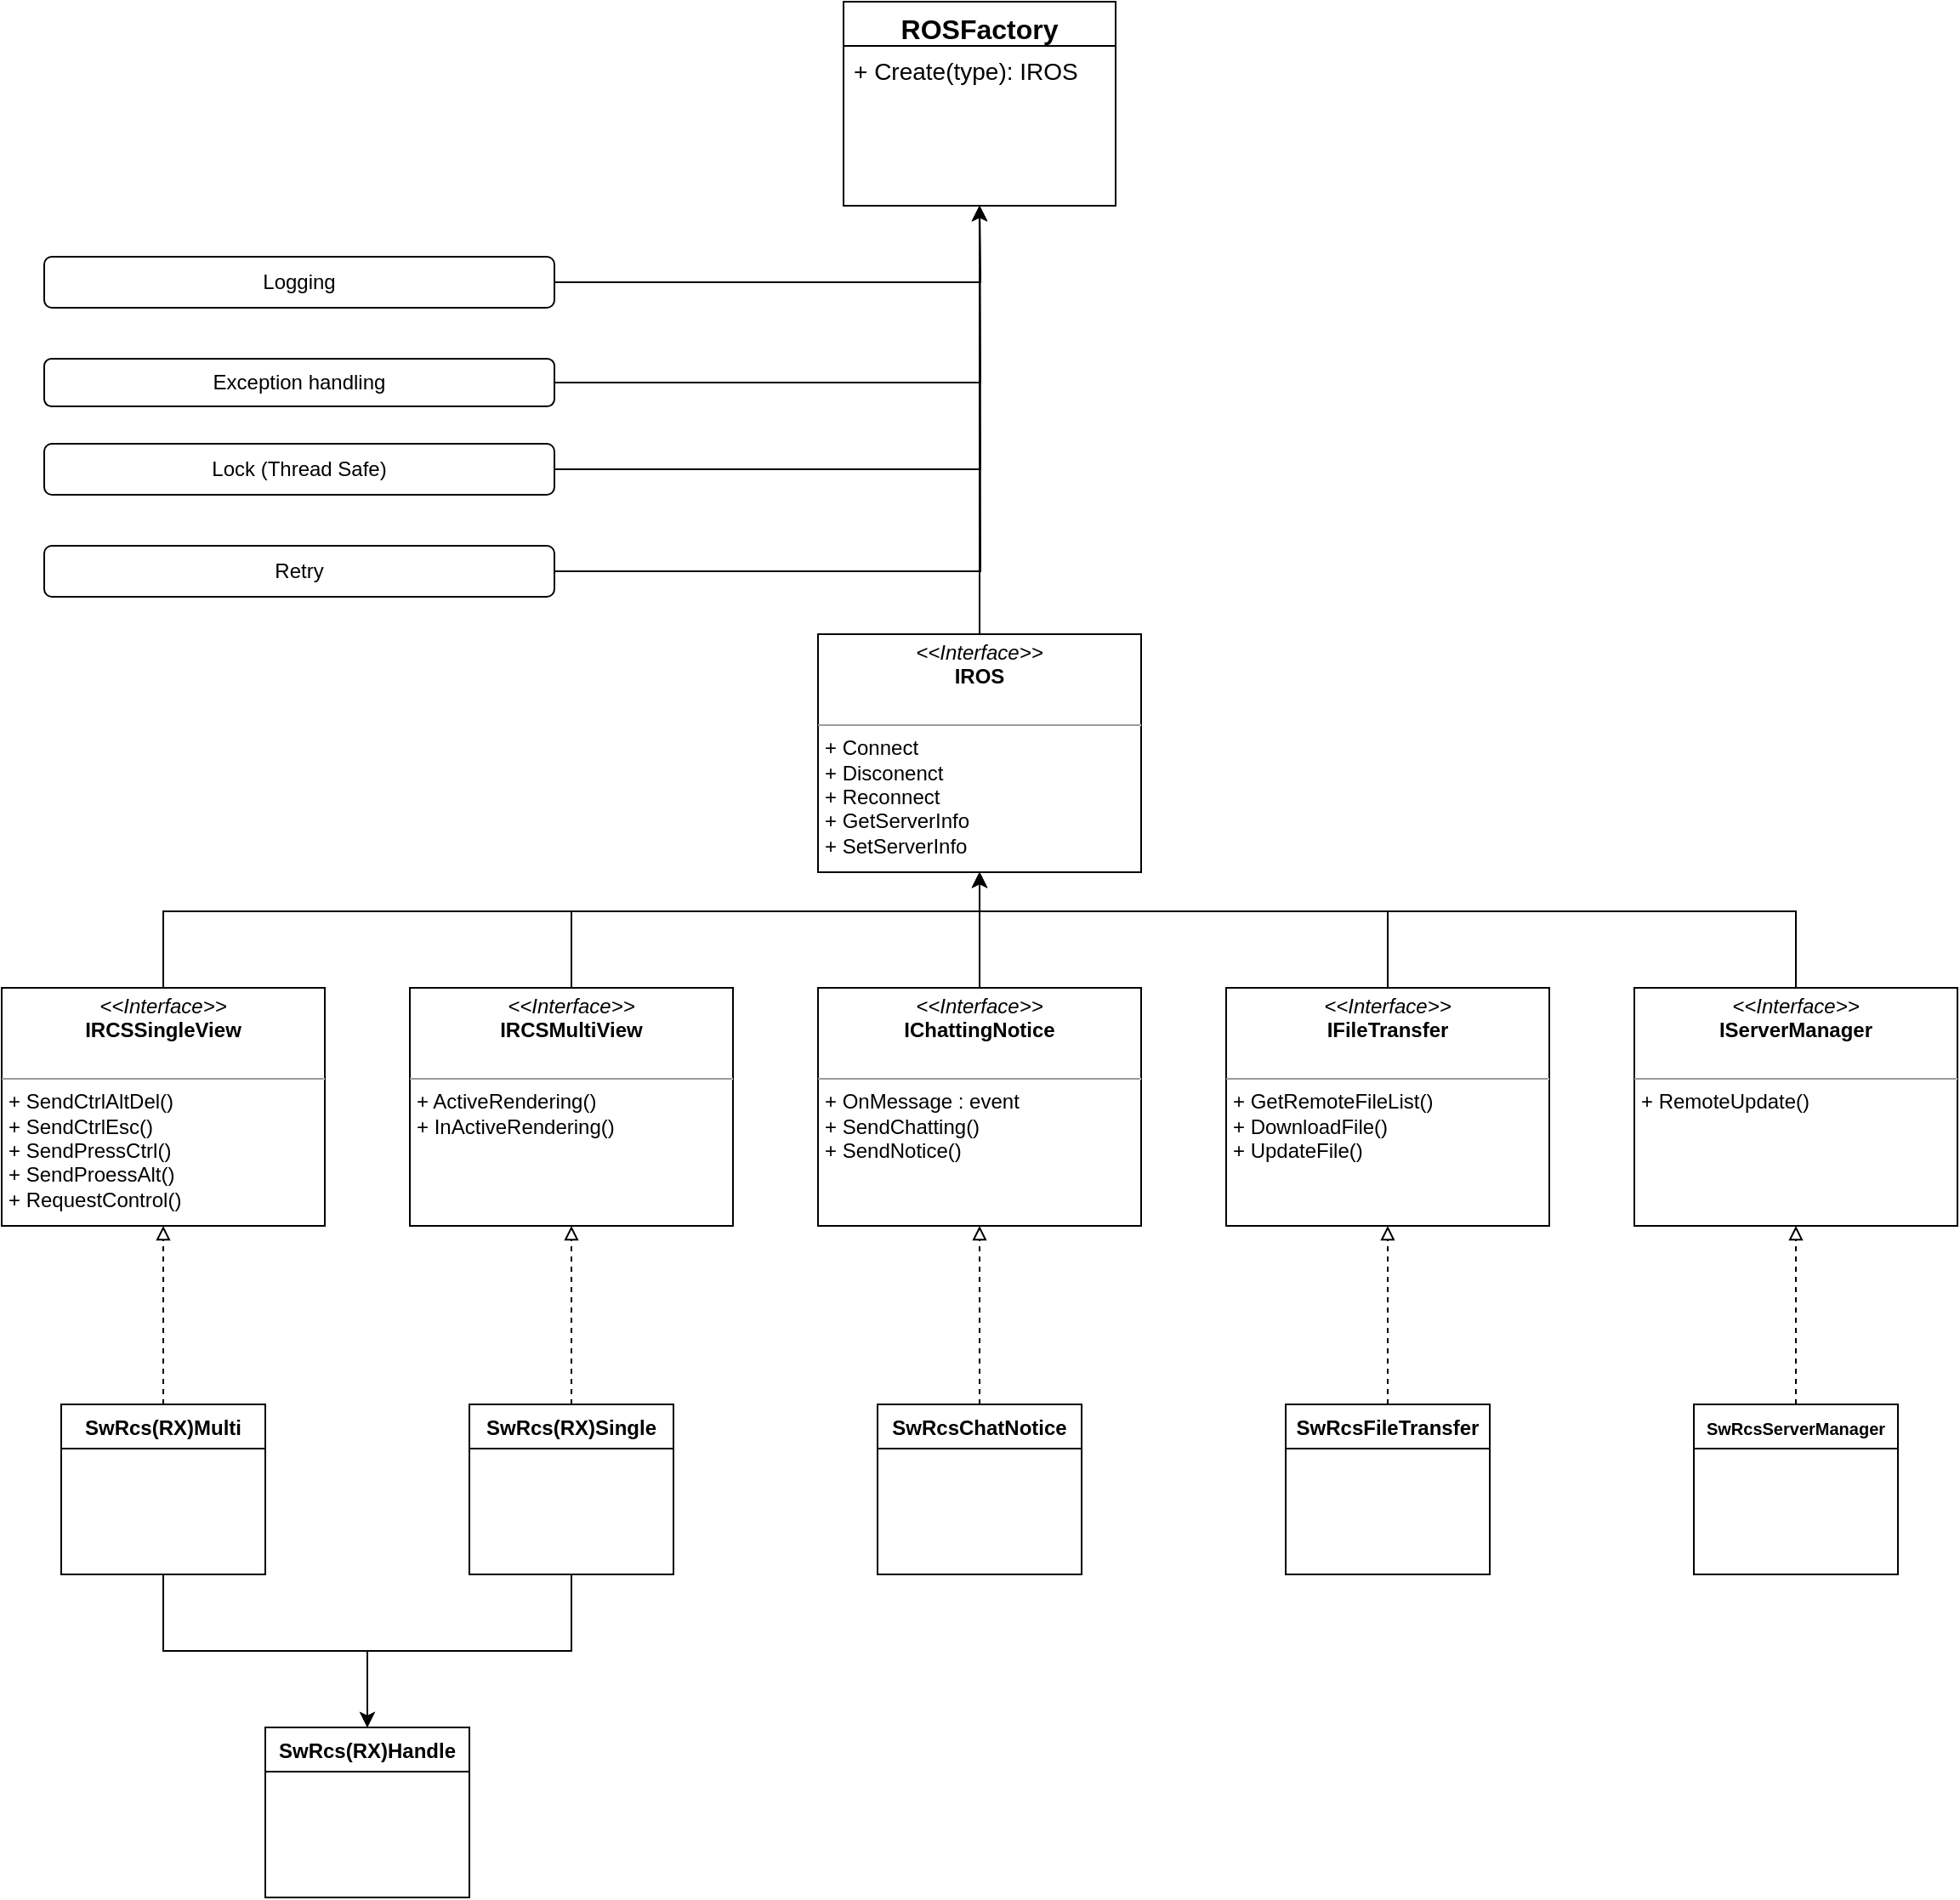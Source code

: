 <mxfile version="24.7.3" type="github">
  <diagram name="Page-1" id="c4acf3e9-155e-7222-9cf6-157b1a14988f">
    <mxGraphModel dx="2359" dy="785" grid="1" gridSize="10" guides="1" tooltips="1" connect="1" arrows="1" fold="1" page="1" pageScale="1" pageWidth="850" pageHeight="1100" background="none" math="0" shadow="0">
      <root>
        <mxCell id="0" />
        <mxCell id="1" parent="0" />
        <mxCell id="lRpp7das8P99_BeM9evT-77" style="edgeStyle=orthogonalEdgeStyle;rounded=0;orthogonalLoop=1;jettySize=auto;html=1;entryX=0.5;entryY=1;entryDx=0;entryDy=0;" edge="1" parent="1" source="5d2195bd80daf111-18">
          <mxGeometry relative="1" as="geometry">
            <mxPoint y="170" as="targetPoint" />
          </mxGeometry>
        </mxCell>
        <mxCell id="5d2195bd80daf111-18" value="&lt;p style=&quot;margin:0px;margin-top:4px;text-align:center;&quot;&gt;&lt;i&gt;&amp;lt;&amp;lt;Interface&amp;gt;&amp;gt;&lt;/i&gt;&lt;br&gt;&lt;b&gt;IROS&lt;/b&gt;&lt;/p&gt;&lt;p style=&quot;margin:0px;margin-left:4px;&quot;&gt;&lt;br&gt;&lt;/p&gt;&lt;hr size=&quot;1&quot;&gt;&lt;p style=&quot;margin:0px;margin-left:4px;&quot;&gt;+ Connect&lt;/p&gt;&lt;p style=&quot;margin:0px;margin-left:4px;&quot;&gt;+ Disconenct&lt;/p&gt;&lt;p style=&quot;margin:0px;margin-left:4px;&quot;&gt;+ Reconnect&lt;/p&gt;&lt;p style=&quot;margin:0px;margin-left:4px;&quot;&gt;+ GetServerInfo&lt;/p&gt;&lt;p style=&quot;margin:0px;margin-left:4px;&quot;&gt;+ SetServerInfo&lt;/p&gt;" style="verticalAlign=top;align=left;overflow=fill;fontSize=12;fontFamily=Helvetica;html=1;rounded=0;shadow=0;comic=0;labelBackgroundColor=none;strokeWidth=1" parent="1" vertex="1">
          <mxGeometry x="-95" y="422" width="190" height="140" as="geometry" />
        </mxCell>
        <mxCell id="lRpp7das8P99_BeM9evT-51" style="edgeStyle=orthogonalEdgeStyle;rounded=0;orthogonalLoop=1;jettySize=auto;html=1;entryX=0.5;entryY=1;entryDx=0;entryDy=0;" edge="1" parent="1" source="lRpp7das8P99_BeM9evT-1" target="5d2195bd80daf111-18">
          <mxGeometry relative="1" as="geometry">
            <Array as="points">
              <mxPoint x="-480" y="585" />
              <mxPoint y="585" />
            </Array>
          </mxGeometry>
        </mxCell>
        <mxCell id="lRpp7das8P99_BeM9evT-1" value="&lt;p style=&quot;margin:0px;margin-top:4px;text-align:center;&quot;&gt;&lt;i&gt;&amp;lt;&amp;lt;Interface&amp;gt;&amp;gt;&lt;/i&gt;&lt;br&gt;&lt;b&gt;IRCSSingleView&lt;/b&gt;&lt;/p&gt;&lt;p style=&quot;margin:0px;margin-left:4px;&quot;&gt;&lt;br&gt;&lt;/p&gt;&lt;hr size=&quot;1&quot;&gt;&lt;p style=&quot;margin:0px;margin-left:4px;&quot;&gt;+ SendCtrlAltDel()&lt;/p&gt;&lt;p style=&quot;margin:0px;margin-left:4px;&quot;&gt;+ SendCtrlEsc()&lt;/p&gt;&lt;p style=&quot;margin:0px;margin-left:4px;&quot;&gt;+ SendPressCtrl()&lt;/p&gt;&lt;p style=&quot;margin:0px;margin-left:4px;&quot;&gt;+ SendProessAlt()&lt;/p&gt;&lt;p style=&quot;margin:0px;margin-left:4px;&quot;&gt;+ RequestControl()&lt;/p&gt;" style="verticalAlign=top;align=left;overflow=fill;fontSize=12;fontFamily=Helvetica;html=1;rounded=0;shadow=0;comic=0;labelBackgroundColor=none;strokeWidth=1" vertex="1" parent="1">
          <mxGeometry x="-575" y="630" width="190" height="140" as="geometry" />
        </mxCell>
        <mxCell id="lRpp7das8P99_BeM9evT-52" style="edgeStyle=orthogonalEdgeStyle;rounded=0;orthogonalLoop=1;jettySize=auto;html=1;entryX=0.5;entryY=1;entryDx=0;entryDy=0;" edge="1" parent="1" source="lRpp7das8P99_BeM9evT-4" target="5d2195bd80daf111-18">
          <mxGeometry relative="1" as="geometry">
            <Array as="points">
              <mxPoint x="-240" y="585" />
              <mxPoint y="585" />
            </Array>
          </mxGeometry>
        </mxCell>
        <mxCell id="lRpp7das8P99_BeM9evT-4" value="&lt;p style=&quot;margin:0px;margin-top:4px;text-align:center;&quot;&gt;&lt;i&gt;&amp;lt;&amp;lt;Interface&amp;gt;&amp;gt;&lt;/i&gt;&lt;br&gt;&lt;b&gt;IRCSMultiView&lt;/b&gt;&lt;/p&gt;&lt;p style=&quot;margin:0px;margin-left:4px;&quot;&gt;&lt;br&gt;&lt;/p&gt;&lt;hr size=&quot;1&quot;&gt;&lt;p style=&quot;margin:0px;margin-left:4px;&quot;&gt;+ ActiveRendering()&lt;/p&gt;&lt;p style=&quot;margin:0px;margin-left:4px;&quot;&gt;+ InActiveRendering()&lt;/p&gt;" style="verticalAlign=top;align=left;overflow=fill;fontSize=12;fontFamily=Helvetica;html=1;rounded=0;shadow=0;comic=0;labelBackgroundColor=none;strokeWidth=1" vertex="1" parent="1">
          <mxGeometry x="-335" y="630" width="190" height="140" as="geometry" />
        </mxCell>
        <mxCell id="lRpp7das8P99_BeM9evT-53" style="edgeStyle=orthogonalEdgeStyle;rounded=0;orthogonalLoop=1;jettySize=auto;html=1;entryX=0.5;entryY=1;entryDx=0;entryDy=0;" edge="1" parent="1" source="lRpp7das8P99_BeM9evT-6" target="5d2195bd80daf111-18">
          <mxGeometry relative="1" as="geometry" />
        </mxCell>
        <mxCell id="lRpp7das8P99_BeM9evT-6" value="&lt;p style=&quot;margin:0px;margin-top:4px;text-align:center;&quot;&gt;&lt;i&gt;&amp;lt;&amp;lt;Interface&amp;gt;&amp;gt;&lt;/i&gt;&lt;br&gt;&lt;b&gt;IChattingNotice&lt;/b&gt;&lt;/p&gt;&lt;p style=&quot;margin:0px;margin-left:4px;&quot;&gt;&lt;br&gt;&lt;/p&gt;&lt;hr size=&quot;1&quot;&gt;&lt;p style=&quot;margin:0px;margin-left:4px;&quot;&gt;+ OnMessage : event&lt;/p&gt;&lt;p style=&quot;margin:0px;margin-left:4px;&quot;&gt;+ SendChatting()&lt;/p&gt;&lt;p style=&quot;margin:0px;margin-left:4px;&quot;&gt;+ SendNotice()&lt;/p&gt;" style="verticalAlign=top;align=left;overflow=fill;fontSize=12;fontFamily=Helvetica;html=1;rounded=0;shadow=0;comic=0;labelBackgroundColor=none;strokeWidth=1" vertex="1" parent="1">
          <mxGeometry x="-95" y="630" width="190" height="140" as="geometry" />
        </mxCell>
        <mxCell id="lRpp7das8P99_BeM9evT-54" style="edgeStyle=orthogonalEdgeStyle;rounded=0;orthogonalLoop=1;jettySize=auto;html=1;" edge="1" parent="1" source="lRpp7das8P99_BeM9evT-8" target="5d2195bd80daf111-18">
          <mxGeometry relative="1" as="geometry">
            <Array as="points">
              <mxPoint x="240" y="585" />
              <mxPoint y="585" />
            </Array>
          </mxGeometry>
        </mxCell>
        <mxCell id="lRpp7das8P99_BeM9evT-8" value="&lt;p style=&quot;margin:0px;margin-top:4px;text-align:center;&quot;&gt;&lt;i&gt;&amp;lt;&amp;lt;Interface&amp;gt;&amp;gt;&lt;/i&gt;&lt;br&gt;&lt;b&gt;IFileTransfer&lt;/b&gt;&lt;/p&gt;&lt;p style=&quot;margin:0px;margin-left:4px;&quot;&gt;&lt;br&gt;&lt;/p&gt;&lt;hr size=&quot;1&quot;&gt;&lt;p style=&quot;margin:0px;margin-left:4px;&quot;&gt;+ GetRemoteFileList()&lt;/p&gt;&lt;p style=&quot;margin:0px;margin-left:4px;&quot;&gt;+ DownloadFile()&lt;/p&gt;&lt;p style=&quot;margin:0px;margin-left:4px;&quot;&gt;+ UpdateFile()&lt;/p&gt;" style="verticalAlign=top;align=left;overflow=fill;fontSize=12;fontFamily=Helvetica;html=1;rounded=0;shadow=0;comic=0;labelBackgroundColor=none;strokeWidth=1" vertex="1" parent="1">
          <mxGeometry x="145" y="630" width="190" height="140" as="geometry" />
        </mxCell>
        <mxCell id="lRpp7das8P99_BeM9evT-55" style="edgeStyle=orthogonalEdgeStyle;rounded=0;orthogonalLoop=1;jettySize=auto;html=1;" edge="1" parent="1" source="lRpp7das8P99_BeM9evT-10" target="5d2195bd80daf111-18">
          <mxGeometry relative="1" as="geometry">
            <Array as="points">
              <mxPoint x="480" y="585" />
              <mxPoint y="585" />
            </Array>
          </mxGeometry>
        </mxCell>
        <mxCell id="lRpp7das8P99_BeM9evT-10" value="&lt;p style=&quot;margin:0px;margin-top:4px;text-align:center;&quot;&gt;&lt;i&gt;&amp;lt;&amp;lt;Interface&amp;gt;&amp;gt;&lt;/i&gt;&lt;br&gt;&lt;b&gt;IServerManager&lt;/b&gt;&lt;/p&gt;&lt;p style=&quot;margin:0px;margin-left:4px;&quot;&gt;&lt;br&gt;&lt;/p&gt;&lt;hr size=&quot;1&quot;&gt;&lt;p style=&quot;margin:0px;margin-left:4px;&quot;&gt;+ RemoteUpdate()&lt;/p&gt;" style="verticalAlign=top;align=left;overflow=fill;fontSize=12;fontFamily=Helvetica;html=1;rounded=0;shadow=0;comic=0;labelBackgroundColor=none;strokeWidth=1" vertex="1" parent="1">
          <mxGeometry x="385" y="630" width="190" height="140" as="geometry" />
        </mxCell>
        <mxCell id="lRpp7das8P99_BeM9evT-31" value="SwRcs(RX)Handle" style="swimlane;fontStyle=1;align=center;verticalAlign=top;childLayout=stackLayout;horizontal=1;startSize=26;horizontalStack=0;resizeParent=1;resizeParentMax=0;resizeLast=0;collapsible=1;marginBottom=0;whiteSpace=wrap;html=1;" vertex="1" parent="1">
          <mxGeometry x="-420" y="1065" width="120" height="100" as="geometry" />
        </mxCell>
        <mxCell id="lRpp7das8P99_BeM9evT-45" style="edgeStyle=orthogonalEdgeStyle;rounded=0;orthogonalLoop=1;jettySize=auto;html=1;dashed=1;endArrow=block;endFill=0;" edge="1" parent="1" source="lRpp7das8P99_BeM9evT-42" target="lRpp7das8P99_BeM9evT-1">
          <mxGeometry relative="1" as="geometry" />
        </mxCell>
        <mxCell id="lRpp7das8P99_BeM9evT-57" style="edgeStyle=orthogonalEdgeStyle;rounded=0;orthogonalLoop=1;jettySize=auto;html=1;entryX=0.5;entryY=0;entryDx=0;entryDy=0;" edge="1" parent="1" source="lRpp7das8P99_BeM9evT-42" target="lRpp7das8P99_BeM9evT-31">
          <mxGeometry relative="1" as="geometry" />
        </mxCell>
        <mxCell id="lRpp7das8P99_BeM9evT-42" value="SwRcs(RX)Multi" style="swimlane;fontStyle=1;align=center;verticalAlign=top;childLayout=stackLayout;horizontal=1;startSize=26;horizontalStack=0;resizeParent=1;resizeParentMax=0;resizeLast=0;collapsible=1;marginBottom=0;whiteSpace=wrap;html=1;" vertex="1" parent="1">
          <mxGeometry x="-540" y="875" width="120" height="100" as="geometry" />
        </mxCell>
        <mxCell id="lRpp7das8P99_BeM9evT-46" style="edgeStyle=orthogonalEdgeStyle;rounded=0;orthogonalLoop=1;jettySize=auto;html=1;dashed=1;endArrow=block;endFill=0;" edge="1" parent="1" source="lRpp7das8P99_BeM9evT-44" target="lRpp7das8P99_BeM9evT-4">
          <mxGeometry relative="1" as="geometry" />
        </mxCell>
        <mxCell id="lRpp7das8P99_BeM9evT-56" style="edgeStyle=orthogonalEdgeStyle;rounded=0;orthogonalLoop=1;jettySize=auto;html=1;" edge="1" parent="1" source="lRpp7das8P99_BeM9evT-44" target="lRpp7das8P99_BeM9evT-31">
          <mxGeometry relative="1" as="geometry" />
        </mxCell>
        <mxCell id="lRpp7das8P99_BeM9evT-44" value="SwRcs(RX)Single" style="swimlane;fontStyle=1;align=center;verticalAlign=top;childLayout=stackLayout;horizontal=1;startSize=26;horizontalStack=0;resizeParent=1;resizeParentMax=0;resizeLast=0;collapsible=1;marginBottom=0;whiteSpace=wrap;html=1;" vertex="1" parent="1">
          <mxGeometry x="-300" y="875" width="120" height="100" as="geometry" />
        </mxCell>
        <mxCell id="lRpp7das8P99_BeM9evT-59" style="edgeStyle=orthogonalEdgeStyle;rounded=0;orthogonalLoop=1;jettySize=auto;html=1;entryX=0.5;entryY=1;entryDx=0;entryDy=0;dashed=1;endArrow=block;endFill=0;" edge="1" parent="1" source="lRpp7das8P99_BeM9evT-58" target="lRpp7das8P99_BeM9evT-6">
          <mxGeometry relative="1" as="geometry" />
        </mxCell>
        <mxCell id="lRpp7das8P99_BeM9evT-58" value="SwRcsChatNotice" style="swimlane;fontStyle=1;align=center;verticalAlign=top;childLayout=stackLayout;horizontal=1;startSize=26;horizontalStack=0;resizeParent=1;resizeParentMax=0;resizeLast=0;collapsible=1;marginBottom=0;whiteSpace=wrap;html=1;" vertex="1" parent="1">
          <mxGeometry x="-60" y="875" width="120" height="100" as="geometry" />
        </mxCell>
        <mxCell id="lRpp7das8P99_BeM9evT-61" style="edgeStyle=orthogonalEdgeStyle;rounded=0;orthogonalLoop=1;jettySize=auto;html=1;entryX=0.5;entryY=1;entryDx=0;entryDy=0;dashed=1;endArrow=block;endFill=0;" edge="1" parent="1" source="lRpp7das8P99_BeM9evT-60" target="lRpp7das8P99_BeM9evT-8">
          <mxGeometry relative="1" as="geometry" />
        </mxCell>
        <mxCell id="lRpp7das8P99_BeM9evT-60" value="SwRcsFileTransfer" style="swimlane;fontStyle=1;align=center;verticalAlign=top;childLayout=stackLayout;horizontal=1;startSize=26;horizontalStack=0;resizeParent=1;resizeParentMax=0;resizeLast=0;collapsible=1;marginBottom=0;whiteSpace=wrap;html=1;" vertex="1" parent="1">
          <mxGeometry x="180" y="875" width="120" height="100" as="geometry" />
        </mxCell>
        <mxCell id="lRpp7das8P99_BeM9evT-63" style="edgeStyle=orthogonalEdgeStyle;rounded=0;orthogonalLoop=1;jettySize=auto;html=1;entryX=0.5;entryY=1;entryDx=0;entryDy=0;dashed=1;endArrow=block;endFill=0;" edge="1" parent="1" source="lRpp7das8P99_BeM9evT-62" target="lRpp7das8P99_BeM9evT-10">
          <mxGeometry relative="1" as="geometry" />
        </mxCell>
        <mxCell id="lRpp7das8P99_BeM9evT-62" value="&lt;font style=&quot;font-size: 10px;&quot;&gt;SwRcsServerManager&lt;/font&gt;" style="swimlane;fontStyle=1;align=center;verticalAlign=top;childLayout=stackLayout;horizontal=1;startSize=26;horizontalStack=0;resizeParent=1;resizeParentMax=0;resizeLast=0;collapsible=1;marginBottom=0;whiteSpace=wrap;html=1;" vertex="1" parent="1">
          <mxGeometry x="420" y="875" width="120" height="100" as="geometry" />
        </mxCell>
        <mxCell id="lRpp7das8P99_BeM9evT-76" style="edgeStyle=orthogonalEdgeStyle;rounded=0;orthogonalLoop=1;jettySize=auto;html=1;entryX=0.5;entryY=1;entryDx=0;entryDy=0;" edge="1" parent="1" source="lRpp7das8P99_BeM9evT-64">
          <mxGeometry relative="1" as="geometry">
            <mxPoint y="170" as="targetPoint" />
          </mxGeometry>
        </mxCell>
        <mxCell id="lRpp7das8P99_BeM9evT-64" value="Logging" style="rounded=1;whiteSpace=wrap;html=1;" vertex="1" parent="1">
          <mxGeometry x="-550" y="200" width="300" height="30" as="geometry" />
        </mxCell>
        <mxCell id="lRpp7das8P99_BeM9evT-79" style="edgeStyle=orthogonalEdgeStyle;rounded=0;orthogonalLoop=1;jettySize=auto;html=1;" edge="1" parent="1" source="lRpp7das8P99_BeM9evT-65">
          <mxGeometry relative="1" as="geometry">
            <mxPoint x="-0.053" y="170" as="targetPoint" />
          </mxGeometry>
        </mxCell>
        <mxCell id="lRpp7das8P99_BeM9evT-65" value="Exception handling" style="rounded=1;whiteSpace=wrap;html=1;" vertex="1" parent="1">
          <mxGeometry x="-550" y="260" width="300" height="28" as="geometry" />
        </mxCell>
        <mxCell id="lRpp7das8P99_BeM9evT-81" style="edgeStyle=orthogonalEdgeStyle;rounded=0;orthogonalLoop=1;jettySize=auto;html=1;entryX=0.5;entryY=1;entryDx=0;entryDy=0;" edge="1" parent="1" source="lRpp7das8P99_BeM9evT-66">
          <mxGeometry relative="1" as="geometry">
            <mxPoint y="170" as="targetPoint" />
          </mxGeometry>
        </mxCell>
        <mxCell id="lRpp7das8P99_BeM9evT-66" value="Retry" style="rounded=1;whiteSpace=wrap;html=1;" vertex="1" parent="1">
          <mxGeometry x="-550" y="370" width="300" height="30" as="geometry" />
        </mxCell>
        <mxCell id="lRpp7das8P99_BeM9evT-80" style="edgeStyle=orthogonalEdgeStyle;rounded=0;orthogonalLoop=1;jettySize=auto;html=1;" edge="1" parent="1" source="lRpp7das8P99_BeM9evT-67">
          <mxGeometry relative="1" as="geometry">
            <mxPoint x="-0.053" y="170" as="targetPoint" />
          </mxGeometry>
        </mxCell>
        <mxCell id="lRpp7das8P99_BeM9evT-67" value="Lock (Thread Safe)" style="rounded=1;whiteSpace=wrap;html=1;" vertex="1" parent="1">
          <mxGeometry x="-550" y="310" width="300" height="30" as="geometry" />
        </mxCell>
        <mxCell id="lRpp7das8P99_BeM9evT-93" value="&lt;font style=&quot;font-size: 16px;&quot;&gt;ROSFactory&lt;/font&gt;" style="swimlane;fontStyle=1;align=center;verticalAlign=top;childLayout=stackLayout;horizontal=1;startSize=26;horizontalStack=0;resizeParent=1;resizeParentMax=0;resizeLast=0;collapsible=1;marginBottom=0;whiteSpace=wrap;html=1;" vertex="1" parent="1">
          <mxGeometry x="-80" y="50" width="160" height="120" as="geometry" />
        </mxCell>
        <mxCell id="lRpp7das8P99_BeM9evT-96" value="&lt;font style=&quot;font-size: 14px;&quot;&gt;+ Create(type): IROS&lt;/font&gt;" style="text;strokeColor=none;fillColor=none;align=left;verticalAlign=top;spacingLeft=4;spacingRight=4;overflow=hidden;rotatable=0;points=[[0,0.5],[1,0.5]];portConstraint=eastwest;whiteSpace=wrap;html=1;" vertex="1" parent="lRpp7das8P99_BeM9evT-93">
          <mxGeometry y="26" width="160" height="94" as="geometry" />
        </mxCell>
      </root>
    </mxGraphModel>
  </diagram>
</mxfile>
